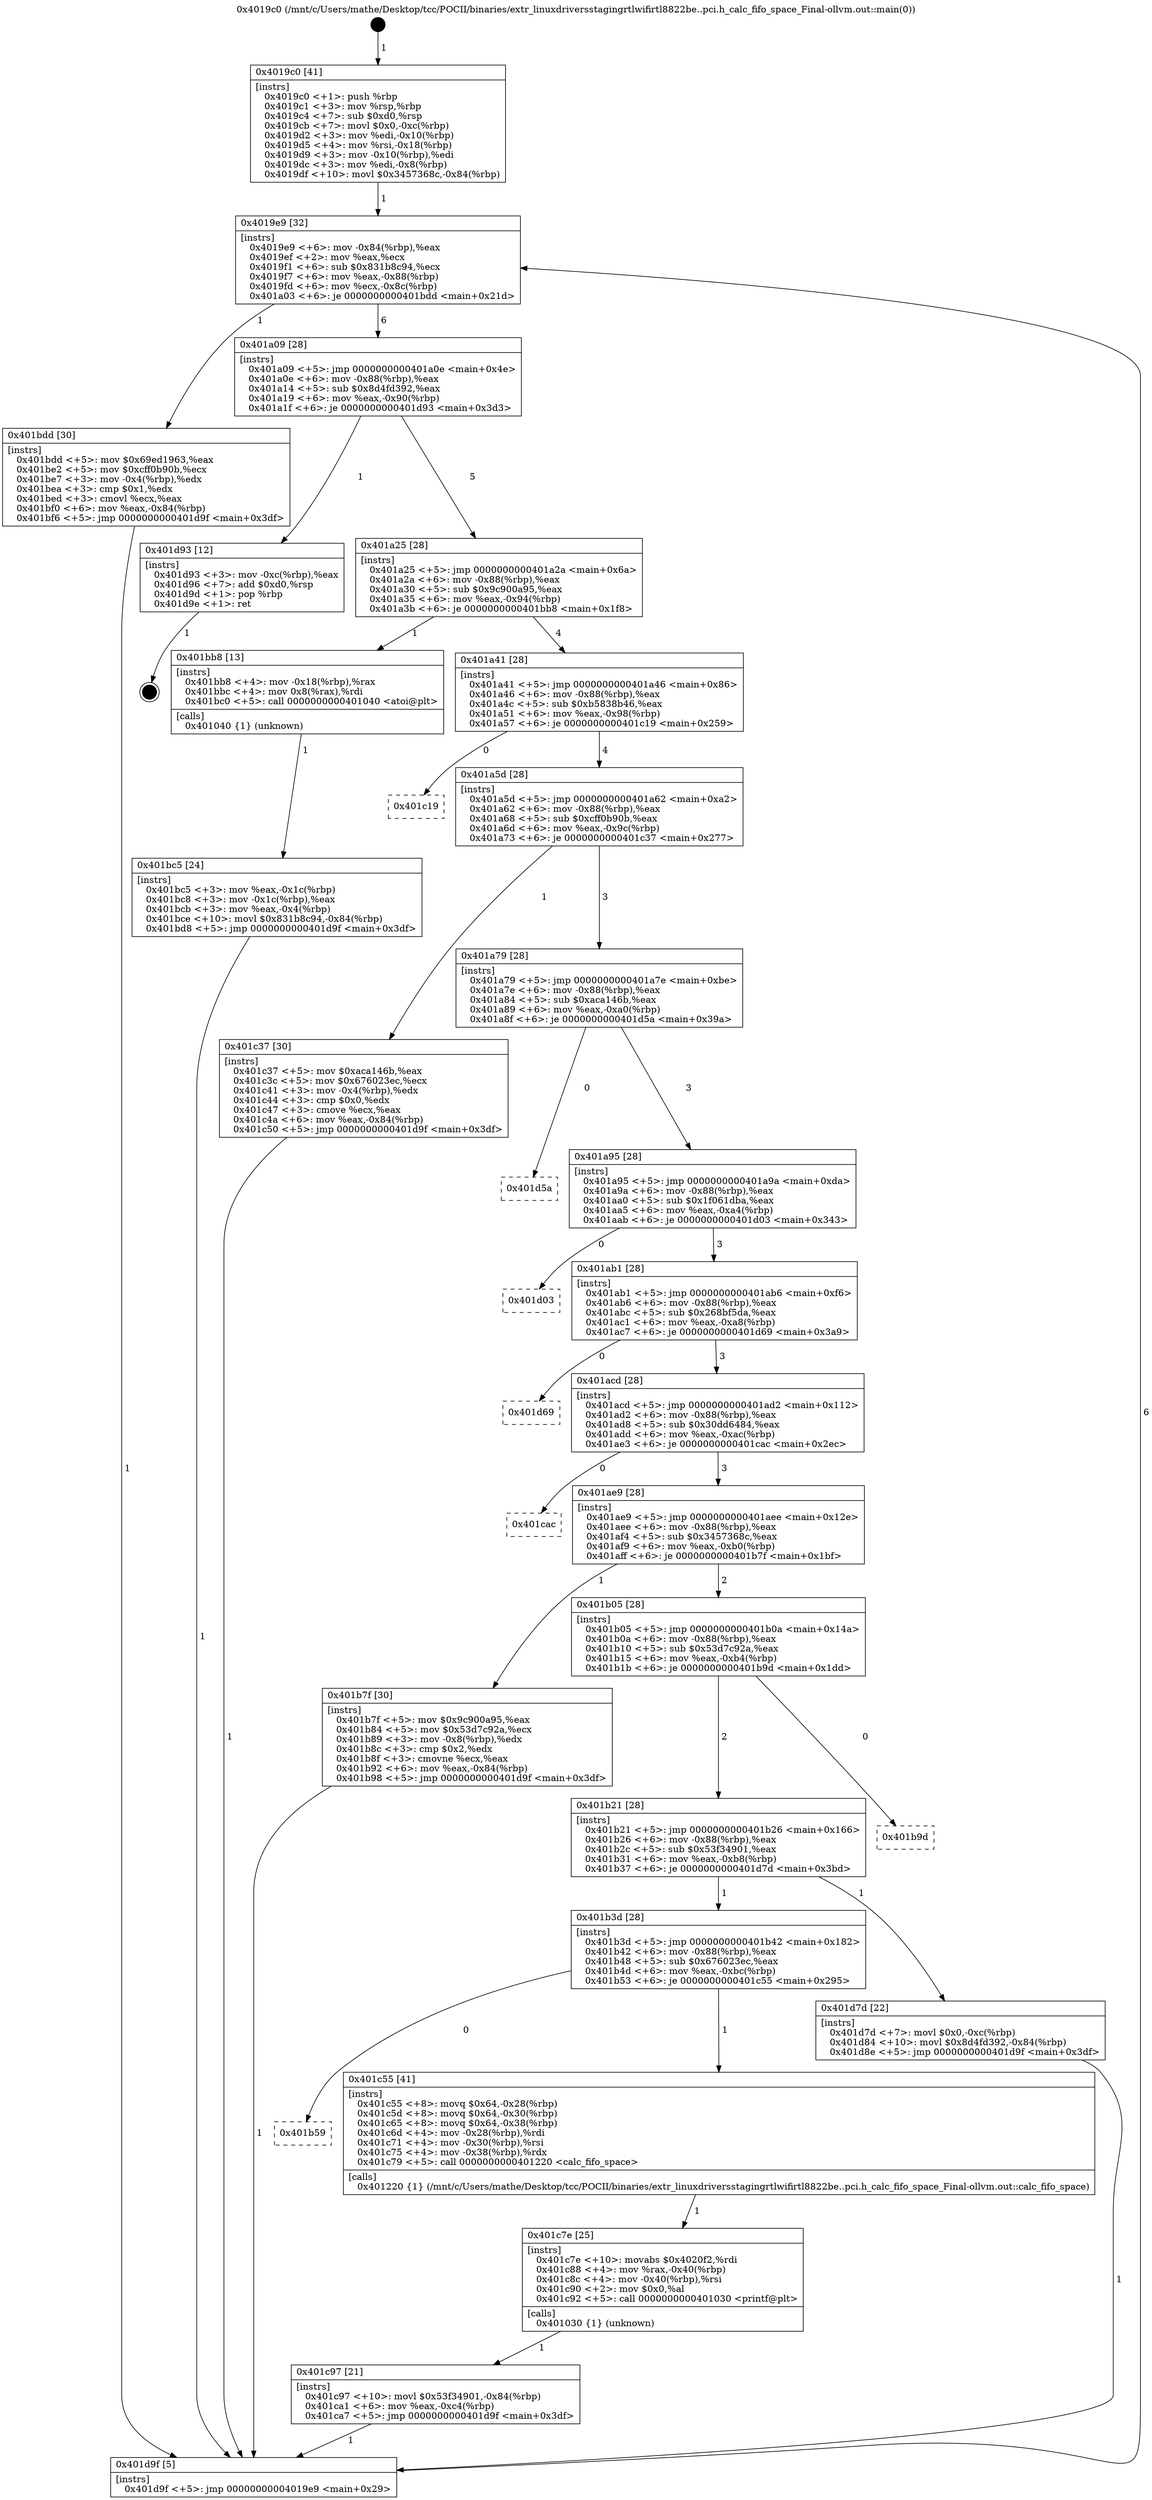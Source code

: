 digraph "0x4019c0" {
  label = "0x4019c0 (/mnt/c/Users/mathe/Desktop/tcc/POCII/binaries/extr_linuxdriversstagingrtlwifirtl8822be..pci.h_calc_fifo_space_Final-ollvm.out::main(0))"
  labelloc = "t"
  node[shape=record]

  Entry [label="",width=0.3,height=0.3,shape=circle,fillcolor=black,style=filled]
  "0x4019e9" [label="{
     0x4019e9 [32]\l
     | [instrs]\l
     &nbsp;&nbsp;0x4019e9 \<+6\>: mov -0x84(%rbp),%eax\l
     &nbsp;&nbsp;0x4019ef \<+2\>: mov %eax,%ecx\l
     &nbsp;&nbsp;0x4019f1 \<+6\>: sub $0x831b8c94,%ecx\l
     &nbsp;&nbsp;0x4019f7 \<+6\>: mov %eax,-0x88(%rbp)\l
     &nbsp;&nbsp;0x4019fd \<+6\>: mov %ecx,-0x8c(%rbp)\l
     &nbsp;&nbsp;0x401a03 \<+6\>: je 0000000000401bdd \<main+0x21d\>\l
  }"]
  "0x401bdd" [label="{
     0x401bdd [30]\l
     | [instrs]\l
     &nbsp;&nbsp;0x401bdd \<+5\>: mov $0x69ed1963,%eax\l
     &nbsp;&nbsp;0x401be2 \<+5\>: mov $0xcff0b90b,%ecx\l
     &nbsp;&nbsp;0x401be7 \<+3\>: mov -0x4(%rbp),%edx\l
     &nbsp;&nbsp;0x401bea \<+3\>: cmp $0x1,%edx\l
     &nbsp;&nbsp;0x401bed \<+3\>: cmovl %ecx,%eax\l
     &nbsp;&nbsp;0x401bf0 \<+6\>: mov %eax,-0x84(%rbp)\l
     &nbsp;&nbsp;0x401bf6 \<+5\>: jmp 0000000000401d9f \<main+0x3df\>\l
  }"]
  "0x401a09" [label="{
     0x401a09 [28]\l
     | [instrs]\l
     &nbsp;&nbsp;0x401a09 \<+5\>: jmp 0000000000401a0e \<main+0x4e\>\l
     &nbsp;&nbsp;0x401a0e \<+6\>: mov -0x88(%rbp),%eax\l
     &nbsp;&nbsp;0x401a14 \<+5\>: sub $0x8d4fd392,%eax\l
     &nbsp;&nbsp;0x401a19 \<+6\>: mov %eax,-0x90(%rbp)\l
     &nbsp;&nbsp;0x401a1f \<+6\>: je 0000000000401d93 \<main+0x3d3\>\l
  }"]
  Exit [label="",width=0.3,height=0.3,shape=circle,fillcolor=black,style=filled,peripheries=2]
  "0x401d93" [label="{
     0x401d93 [12]\l
     | [instrs]\l
     &nbsp;&nbsp;0x401d93 \<+3\>: mov -0xc(%rbp),%eax\l
     &nbsp;&nbsp;0x401d96 \<+7\>: add $0xd0,%rsp\l
     &nbsp;&nbsp;0x401d9d \<+1\>: pop %rbp\l
     &nbsp;&nbsp;0x401d9e \<+1\>: ret\l
  }"]
  "0x401a25" [label="{
     0x401a25 [28]\l
     | [instrs]\l
     &nbsp;&nbsp;0x401a25 \<+5\>: jmp 0000000000401a2a \<main+0x6a\>\l
     &nbsp;&nbsp;0x401a2a \<+6\>: mov -0x88(%rbp),%eax\l
     &nbsp;&nbsp;0x401a30 \<+5\>: sub $0x9c900a95,%eax\l
     &nbsp;&nbsp;0x401a35 \<+6\>: mov %eax,-0x94(%rbp)\l
     &nbsp;&nbsp;0x401a3b \<+6\>: je 0000000000401bb8 \<main+0x1f8\>\l
  }"]
  "0x401c97" [label="{
     0x401c97 [21]\l
     | [instrs]\l
     &nbsp;&nbsp;0x401c97 \<+10\>: movl $0x53f34901,-0x84(%rbp)\l
     &nbsp;&nbsp;0x401ca1 \<+6\>: mov %eax,-0xc4(%rbp)\l
     &nbsp;&nbsp;0x401ca7 \<+5\>: jmp 0000000000401d9f \<main+0x3df\>\l
  }"]
  "0x401bb8" [label="{
     0x401bb8 [13]\l
     | [instrs]\l
     &nbsp;&nbsp;0x401bb8 \<+4\>: mov -0x18(%rbp),%rax\l
     &nbsp;&nbsp;0x401bbc \<+4\>: mov 0x8(%rax),%rdi\l
     &nbsp;&nbsp;0x401bc0 \<+5\>: call 0000000000401040 \<atoi@plt\>\l
     | [calls]\l
     &nbsp;&nbsp;0x401040 \{1\} (unknown)\l
  }"]
  "0x401a41" [label="{
     0x401a41 [28]\l
     | [instrs]\l
     &nbsp;&nbsp;0x401a41 \<+5\>: jmp 0000000000401a46 \<main+0x86\>\l
     &nbsp;&nbsp;0x401a46 \<+6\>: mov -0x88(%rbp),%eax\l
     &nbsp;&nbsp;0x401a4c \<+5\>: sub $0xb5838b46,%eax\l
     &nbsp;&nbsp;0x401a51 \<+6\>: mov %eax,-0x98(%rbp)\l
     &nbsp;&nbsp;0x401a57 \<+6\>: je 0000000000401c19 \<main+0x259\>\l
  }"]
  "0x401c7e" [label="{
     0x401c7e [25]\l
     | [instrs]\l
     &nbsp;&nbsp;0x401c7e \<+10\>: movabs $0x4020f2,%rdi\l
     &nbsp;&nbsp;0x401c88 \<+4\>: mov %rax,-0x40(%rbp)\l
     &nbsp;&nbsp;0x401c8c \<+4\>: mov -0x40(%rbp),%rsi\l
     &nbsp;&nbsp;0x401c90 \<+2\>: mov $0x0,%al\l
     &nbsp;&nbsp;0x401c92 \<+5\>: call 0000000000401030 \<printf@plt\>\l
     | [calls]\l
     &nbsp;&nbsp;0x401030 \{1\} (unknown)\l
  }"]
  "0x401c19" [label="{
     0x401c19\l
  }", style=dashed]
  "0x401a5d" [label="{
     0x401a5d [28]\l
     | [instrs]\l
     &nbsp;&nbsp;0x401a5d \<+5\>: jmp 0000000000401a62 \<main+0xa2\>\l
     &nbsp;&nbsp;0x401a62 \<+6\>: mov -0x88(%rbp),%eax\l
     &nbsp;&nbsp;0x401a68 \<+5\>: sub $0xcff0b90b,%eax\l
     &nbsp;&nbsp;0x401a6d \<+6\>: mov %eax,-0x9c(%rbp)\l
     &nbsp;&nbsp;0x401a73 \<+6\>: je 0000000000401c37 \<main+0x277\>\l
  }"]
  "0x401b59" [label="{
     0x401b59\l
  }", style=dashed]
  "0x401c37" [label="{
     0x401c37 [30]\l
     | [instrs]\l
     &nbsp;&nbsp;0x401c37 \<+5\>: mov $0xaca146b,%eax\l
     &nbsp;&nbsp;0x401c3c \<+5\>: mov $0x676023ec,%ecx\l
     &nbsp;&nbsp;0x401c41 \<+3\>: mov -0x4(%rbp),%edx\l
     &nbsp;&nbsp;0x401c44 \<+3\>: cmp $0x0,%edx\l
     &nbsp;&nbsp;0x401c47 \<+3\>: cmove %ecx,%eax\l
     &nbsp;&nbsp;0x401c4a \<+6\>: mov %eax,-0x84(%rbp)\l
     &nbsp;&nbsp;0x401c50 \<+5\>: jmp 0000000000401d9f \<main+0x3df\>\l
  }"]
  "0x401a79" [label="{
     0x401a79 [28]\l
     | [instrs]\l
     &nbsp;&nbsp;0x401a79 \<+5\>: jmp 0000000000401a7e \<main+0xbe\>\l
     &nbsp;&nbsp;0x401a7e \<+6\>: mov -0x88(%rbp),%eax\l
     &nbsp;&nbsp;0x401a84 \<+5\>: sub $0xaca146b,%eax\l
     &nbsp;&nbsp;0x401a89 \<+6\>: mov %eax,-0xa0(%rbp)\l
     &nbsp;&nbsp;0x401a8f \<+6\>: je 0000000000401d5a \<main+0x39a\>\l
  }"]
  "0x401c55" [label="{
     0x401c55 [41]\l
     | [instrs]\l
     &nbsp;&nbsp;0x401c55 \<+8\>: movq $0x64,-0x28(%rbp)\l
     &nbsp;&nbsp;0x401c5d \<+8\>: movq $0x64,-0x30(%rbp)\l
     &nbsp;&nbsp;0x401c65 \<+8\>: movq $0x64,-0x38(%rbp)\l
     &nbsp;&nbsp;0x401c6d \<+4\>: mov -0x28(%rbp),%rdi\l
     &nbsp;&nbsp;0x401c71 \<+4\>: mov -0x30(%rbp),%rsi\l
     &nbsp;&nbsp;0x401c75 \<+4\>: mov -0x38(%rbp),%rdx\l
     &nbsp;&nbsp;0x401c79 \<+5\>: call 0000000000401220 \<calc_fifo_space\>\l
     | [calls]\l
     &nbsp;&nbsp;0x401220 \{1\} (/mnt/c/Users/mathe/Desktop/tcc/POCII/binaries/extr_linuxdriversstagingrtlwifirtl8822be..pci.h_calc_fifo_space_Final-ollvm.out::calc_fifo_space)\l
  }"]
  "0x401d5a" [label="{
     0x401d5a\l
  }", style=dashed]
  "0x401a95" [label="{
     0x401a95 [28]\l
     | [instrs]\l
     &nbsp;&nbsp;0x401a95 \<+5\>: jmp 0000000000401a9a \<main+0xda\>\l
     &nbsp;&nbsp;0x401a9a \<+6\>: mov -0x88(%rbp),%eax\l
     &nbsp;&nbsp;0x401aa0 \<+5\>: sub $0x1f061dba,%eax\l
     &nbsp;&nbsp;0x401aa5 \<+6\>: mov %eax,-0xa4(%rbp)\l
     &nbsp;&nbsp;0x401aab \<+6\>: je 0000000000401d03 \<main+0x343\>\l
  }"]
  "0x401b3d" [label="{
     0x401b3d [28]\l
     | [instrs]\l
     &nbsp;&nbsp;0x401b3d \<+5\>: jmp 0000000000401b42 \<main+0x182\>\l
     &nbsp;&nbsp;0x401b42 \<+6\>: mov -0x88(%rbp),%eax\l
     &nbsp;&nbsp;0x401b48 \<+5\>: sub $0x676023ec,%eax\l
     &nbsp;&nbsp;0x401b4d \<+6\>: mov %eax,-0xbc(%rbp)\l
     &nbsp;&nbsp;0x401b53 \<+6\>: je 0000000000401c55 \<main+0x295\>\l
  }"]
  "0x401d03" [label="{
     0x401d03\l
  }", style=dashed]
  "0x401ab1" [label="{
     0x401ab1 [28]\l
     | [instrs]\l
     &nbsp;&nbsp;0x401ab1 \<+5\>: jmp 0000000000401ab6 \<main+0xf6\>\l
     &nbsp;&nbsp;0x401ab6 \<+6\>: mov -0x88(%rbp),%eax\l
     &nbsp;&nbsp;0x401abc \<+5\>: sub $0x268bf5da,%eax\l
     &nbsp;&nbsp;0x401ac1 \<+6\>: mov %eax,-0xa8(%rbp)\l
     &nbsp;&nbsp;0x401ac7 \<+6\>: je 0000000000401d69 \<main+0x3a9\>\l
  }"]
  "0x401d7d" [label="{
     0x401d7d [22]\l
     | [instrs]\l
     &nbsp;&nbsp;0x401d7d \<+7\>: movl $0x0,-0xc(%rbp)\l
     &nbsp;&nbsp;0x401d84 \<+10\>: movl $0x8d4fd392,-0x84(%rbp)\l
     &nbsp;&nbsp;0x401d8e \<+5\>: jmp 0000000000401d9f \<main+0x3df\>\l
  }"]
  "0x401d69" [label="{
     0x401d69\l
  }", style=dashed]
  "0x401acd" [label="{
     0x401acd [28]\l
     | [instrs]\l
     &nbsp;&nbsp;0x401acd \<+5\>: jmp 0000000000401ad2 \<main+0x112\>\l
     &nbsp;&nbsp;0x401ad2 \<+6\>: mov -0x88(%rbp),%eax\l
     &nbsp;&nbsp;0x401ad8 \<+5\>: sub $0x30dd6484,%eax\l
     &nbsp;&nbsp;0x401add \<+6\>: mov %eax,-0xac(%rbp)\l
     &nbsp;&nbsp;0x401ae3 \<+6\>: je 0000000000401cac \<main+0x2ec\>\l
  }"]
  "0x401b21" [label="{
     0x401b21 [28]\l
     | [instrs]\l
     &nbsp;&nbsp;0x401b21 \<+5\>: jmp 0000000000401b26 \<main+0x166\>\l
     &nbsp;&nbsp;0x401b26 \<+6\>: mov -0x88(%rbp),%eax\l
     &nbsp;&nbsp;0x401b2c \<+5\>: sub $0x53f34901,%eax\l
     &nbsp;&nbsp;0x401b31 \<+6\>: mov %eax,-0xb8(%rbp)\l
     &nbsp;&nbsp;0x401b37 \<+6\>: je 0000000000401d7d \<main+0x3bd\>\l
  }"]
  "0x401cac" [label="{
     0x401cac\l
  }", style=dashed]
  "0x401ae9" [label="{
     0x401ae9 [28]\l
     | [instrs]\l
     &nbsp;&nbsp;0x401ae9 \<+5\>: jmp 0000000000401aee \<main+0x12e\>\l
     &nbsp;&nbsp;0x401aee \<+6\>: mov -0x88(%rbp),%eax\l
     &nbsp;&nbsp;0x401af4 \<+5\>: sub $0x3457368c,%eax\l
     &nbsp;&nbsp;0x401af9 \<+6\>: mov %eax,-0xb0(%rbp)\l
     &nbsp;&nbsp;0x401aff \<+6\>: je 0000000000401b7f \<main+0x1bf\>\l
  }"]
  "0x401b9d" [label="{
     0x401b9d\l
  }", style=dashed]
  "0x401b7f" [label="{
     0x401b7f [30]\l
     | [instrs]\l
     &nbsp;&nbsp;0x401b7f \<+5\>: mov $0x9c900a95,%eax\l
     &nbsp;&nbsp;0x401b84 \<+5\>: mov $0x53d7c92a,%ecx\l
     &nbsp;&nbsp;0x401b89 \<+3\>: mov -0x8(%rbp),%edx\l
     &nbsp;&nbsp;0x401b8c \<+3\>: cmp $0x2,%edx\l
     &nbsp;&nbsp;0x401b8f \<+3\>: cmovne %ecx,%eax\l
     &nbsp;&nbsp;0x401b92 \<+6\>: mov %eax,-0x84(%rbp)\l
     &nbsp;&nbsp;0x401b98 \<+5\>: jmp 0000000000401d9f \<main+0x3df\>\l
  }"]
  "0x401b05" [label="{
     0x401b05 [28]\l
     | [instrs]\l
     &nbsp;&nbsp;0x401b05 \<+5\>: jmp 0000000000401b0a \<main+0x14a\>\l
     &nbsp;&nbsp;0x401b0a \<+6\>: mov -0x88(%rbp),%eax\l
     &nbsp;&nbsp;0x401b10 \<+5\>: sub $0x53d7c92a,%eax\l
     &nbsp;&nbsp;0x401b15 \<+6\>: mov %eax,-0xb4(%rbp)\l
     &nbsp;&nbsp;0x401b1b \<+6\>: je 0000000000401b9d \<main+0x1dd\>\l
  }"]
  "0x401d9f" [label="{
     0x401d9f [5]\l
     | [instrs]\l
     &nbsp;&nbsp;0x401d9f \<+5\>: jmp 00000000004019e9 \<main+0x29\>\l
  }"]
  "0x4019c0" [label="{
     0x4019c0 [41]\l
     | [instrs]\l
     &nbsp;&nbsp;0x4019c0 \<+1\>: push %rbp\l
     &nbsp;&nbsp;0x4019c1 \<+3\>: mov %rsp,%rbp\l
     &nbsp;&nbsp;0x4019c4 \<+7\>: sub $0xd0,%rsp\l
     &nbsp;&nbsp;0x4019cb \<+7\>: movl $0x0,-0xc(%rbp)\l
     &nbsp;&nbsp;0x4019d2 \<+3\>: mov %edi,-0x10(%rbp)\l
     &nbsp;&nbsp;0x4019d5 \<+4\>: mov %rsi,-0x18(%rbp)\l
     &nbsp;&nbsp;0x4019d9 \<+3\>: mov -0x10(%rbp),%edi\l
     &nbsp;&nbsp;0x4019dc \<+3\>: mov %edi,-0x8(%rbp)\l
     &nbsp;&nbsp;0x4019df \<+10\>: movl $0x3457368c,-0x84(%rbp)\l
  }"]
  "0x401bc5" [label="{
     0x401bc5 [24]\l
     | [instrs]\l
     &nbsp;&nbsp;0x401bc5 \<+3\>: mov %eax,-0x1c(%rbp)\l
     &nbsp;&nbsp;0x401bc8 \<+3\>: mov -0x1c(%rbp),%eax\l
     &nbsp;&nbsp;0x401bcb \<+3\>: mov %eax,-0x4(%rbp)\l
     &nbsp;&nbsp;0x401bce \<+10\>: movl $0x831b8c94,-0x84(%rbp)\l
     &nbsp;&nbsp;0x401bd8 \<+5\>: jmp 0000000000401d9f \<main+0x3df\>\l
  }"]
  Entry -> "0x4019c0" [label=" 1"]
  "0x4019e9" -> "0x401bdd" [label=" 1"]
  "0x4019e9" -> "0x401a09" [label=" 6"]
  "0x401d93" -> Exit [label=" 1"]
  "0x401a09" -> "0x401d93" [label=" 1"]
  "0x401a09" -> "0x401a25" [label=" 5"]
  "0x401d7d" -> "0x401d9f" [label=" 1"]
  "0x401a25" -> "0x401bb8" [label=" 1"]
  "0x401a25" -> "0x401a41" [label=" 4"]
  "0x401c97" -> "0x401d9f" [label=" 1"]
  "0x401a41" -> "0x401c19" [label=" 0"]
  "0x401a41" -> "0x401a5d" [label=" 4"]
  "0x401c7e" -> "0x401c97" [label=" 1"]
  "0x401a5d" -> "0x401c37" [label=" 1"]
  "0x401a5d" -> "0x401a79" [label=" 3"]
  "0x401c55" -> "0x401c7e" [label=" 1"]
  "0x401a79" -> "0x401d5a" [label=" 0"]
  "0x401a79" -> "0x401a95" [label=" 3"]
  "0x401b3d" -> "0x401b59" [label=" 0"]
  "0x401a95" -> "0x401d03" [label=" 0"]
  "0x401a95" -> "0x401ab1" [label=" 3"]
  "0x401b3d" -> "0x401c55" [label=" 1"]
  "0x401ab1" -> "0x401d69" [label=" 0"]
  "0x401ab1" -> "0x401acd" [label=" 3"]
  "0x401b21" -> "0x401b3d" [label=" 1"]
  "0x401acd" -> "0x401cac" [label=" 0"]
  "0x401acd" -> "0x401ae9" [label=" 3"]
  "0x401b21" -> "0x401d7d" [label=" 1"]
  "0x401ae9" -> "0x401b7f" [label=" 1"]
  "0x401ae9" -> "0x401b05" [label=" 2"]
  "0x401b7f" -> "0x401d9f" [label=" 1"]
  "0x4019c0" -> "0x4019e9" [label=" 1"]
  "0x401d9f" -> "0x4019e9" [label=" 6"]
  "0x401bb8" -> "0x401bc5" [label=" 1"]
  "0x401bc5" -> "0x401d9f" [label=" 1"]
  "0x401bdd" -> "0x401d9f" [label=" 1"]
  "0x401c37" -> "0x401d9f" [label=" 1"]
  "0x401b05" -> "0x401b21" [label=" 2"]
  "0x401b05" -> "0x401b9d" [label=" 0"]
}
